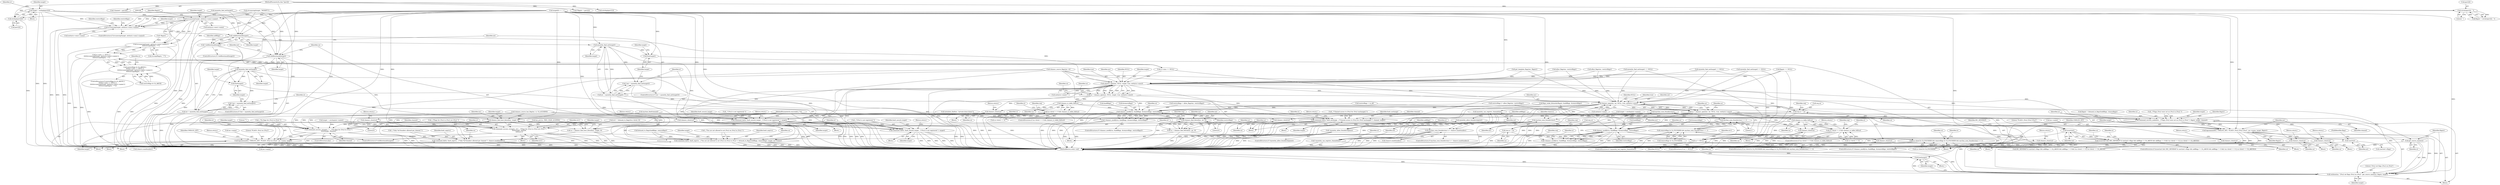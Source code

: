 digraph "0_atheme_c597156adc60a45b5f827793cd420945f47bc03b_1@API" {
"1000340" [label="(Call,target = strdup(parv[2]))"];
"1000342" [label="(Call,strdup(parv[2]))"];
"1000328" [label="(Call,strchr(parv[2], ' '))"];
"1000109" [label="(MethodParameterIn,char *parv[])"];
"1000385" [label="(Call,validhostmask(target))"];
"1000389" [label="(Call,chanacs_find_host_literal(mc, target, 0))"];
"1000387" [label="(Call,ca = chanacs_find_host_literal(mc, target, 0))"];
"1000424" [label="(Call,ca != NULL)"];
"1000435" [label="(Call,command_success_string(si, str1, _(\"Flags for \2%s\2 in \2%s\2 are \2%s\2.\"),\n\t\t\t\t\t\ttarget, channel,\n\t\t\t\t\t\tstr1))"];
"1000451" [label="(Call,logcommand(si, CMDLOG_GET, \"FLAGS: \2%s\2 on \2%s\2\", mc->name, target))"];
"1000444" [label="(Call,command_success_string(si, \"\", _(\"No flags for \2%s\2 in \2%s\2.\"),\n\t\t\t\t\t\ttarget, channel))"];
"1000399" [label="(Call,myentity_find_ext(target))"];
"1000396" [label="(Call,!(mt = myentity_find_ext(target)))"];
"1000397" [label="(Call,mt = myentity_find_ext(target))"];
"1000419" [label="(Call,chanacs_find_literal(mc, mt, 0))"];
"1000417" [label="(Call,ca = chanacs_find_literal(mc, mt, 0))"];
"1000402" [label="(Call,command_fail(si, fault_nosuch_target, _(\"\2%s\2 is not registered.\"), target))"];
"1000409" [label="(Call,free(target))"];
"1000492" [label="(Call,irccasecmp(target, entity(si->smu)->name))"];
"1000491" [label="(Call,irccasecmp(target, entity(si->smu)->name) ||\n\t\t\t\t\t\tstrcmp(flagstr, \"-*\"))"];
"1000485" [label="(Call,si->smu == NULL ||\n\t\t\t\t\t\tirccasecmp(target, entity(si->smu)->name) ||\n\t\t\t\t\t\tstrcmp(flagstr, \"-*\"))"];
"1000481" [label="(Call,restrictflags & CA_AKICK ||\n\t\t\t\t\t\tsi->smu == NULL ||\n\t\t\t\t\t\tirccasecmp(target, entity(si->smu)->name) ||\n\t\t\t\t\t\tstrcmp(flagstr, \"-*\"))"];
"1000511" [label="(Call,irccasecmp(target, entity(si->smu)->name))"];
"1000641" [label="(Call,validhostmask(target))"];
"1000640" [label="(Call,!validhostmask(target))"];
"1000648" [label="(Call,myentity_find_ext(target))"];
"1000645" [label="(Call,!(mt = myentity_find_ext(target)))"];
"1000646" [label="(Call,mt = myentity_find_ext(target))"];
"1000668" [label="(Call,chanacs_open(mc, mt, NULL, true, entity(si->smu)))"];
"1000666" [label="(Call,ca = chanacs_open(mc, mt, NULL, true, entity(si->smu)))"];
"1000749" [label="(Call,chanacs_close(ca))"];
"1000765" [label="(Call,chanacs_close(ca))"];
"1000781" [label="(Call,chanacs_close(ca))"];
"1000834" [label="(Call,chanacs_close(ca))"];
"1000844" [label="(Call,chanacs_is_table_full(ca))"];
"1000838" [label="(Call,ca->level == 0 && chanacs_is_table_full(ca))"];
"1000855" [label="(Call,chanacs_close(ca))"];
"1000858" [label="(Call,req.ca = ca)"];
"1000872" [label="(Call,chanacs_modify(ca, &addflags, &removeflags, restrictflags))"];
"1000871" [label="(Call,!chanacs_modify(ca, &addflags, &removeflags, restrictflags))"];
"1000894" [label="(Call,chanacs_close(ca))"];
"1000907" [label="(Call,chanacs_close(ca))"];
"1000711" [label="(Call,mychan_num_founders(mc))"];
"1000710" [label="(Call,mychan_num_founders(mc) == 1)"];
"1000706" [label="(Call,removeflags & CA_FOUNDER && mychan_num_founders(mc) == 1)"];
"1000700" [label="(Call,ca->level & CA_FOUNDER && removeflags & CA_FOUNDER && mychan_num_founders(mc) == 1)"];
"1000735" [label="(Call,mychan_num_founders(mc))"];
"1000734" [label="(Call,mychan_num_founders(mc) >= chansvs.maxfounders)"];
"1000741" [label="(Call,command_fail(si, fault_noprivs, _(\"Only %d founders allowed per channel.\"), chansvs.maxfounders))"];
"1001039" [label="(Call,verbose(mc, \"\2%s\2 set flags \2%s\2 on \2%s\2\", get_source_name(si), flagstr, target))"];
"1001046" [label="(Call,free(target))"];
"1000754" [label="(Call,myentity_can_register_channel(mt))"];
"1000753" [label="(Call,!myentity_can_register_channel(mt))"];
"1000770" [label="(Call,myentity_allow_foundership(mt))"];
"1000769" [label="(Call,!myentity_allow_foundership(mt))"];
"1000797" [label="(Call,isuser(mt))"];
"1000796" [label="(Call,isuser(mt) && (MU_NEVEROP & user(mt)->flags && addflags != CA_AKICK && addflags != 0 && (ca->level == 0 || ca->level == CA_AKICK)))"];
"1000803" [label="(Call,user(mt))"];
"1000651" [label="(Call,command_fail(si, fault_nosuch_target, _(\"\2%s\2 is not registered.\"), target))"];
"1000658" [label="(Call,free(target))"];
"1000924" [label="(Call,chanacs_open(mc, NULL, target, true, entity(si->smu)))"];
"1000922" [label="(Call,ca = chanacs_open(mc, NULL, target, true, entity(si->smu)))"];
"1000940" [label="(Call,chanacs_is_table_full(ca))"];
"1000934" [label="(Call,ca->level == 0 && chanacs_is_table_full(ca))"];
"1000951" [label="(Call,chanacs_close(ca))"];
"1000954" [label="(Call,req.ca = ca)"];
"1000968" [label="(Call,chanacs_modify(ca, &addflags, &removeflags, restrictflags))"];
"1000967" [label="(Call,!chanacs_modify(ca, &addflags, &removeflags, restrictflags))"];
"1000988" [label="(Call,chanacs_close(ca))"];
"1001001" [label="(Call,chanacs_close(ca))"];
"1000976" [label="(Call,command_fail(si, fault_noprivs, _(\"You are not allowed to set \2%s\2 on \2%s\2 in \2%s\2.\"), bitmask_to_flags2(addflags, removeflags), target, mc->name))"];
"1001010" [label="(Call,command_fail(si, fault_nochange, _(\"Channel access to \2%s\2 for \2%s\2 unchanged.\"), channel, target))"];
"1001023" [label="(Call,command_success_nodata(si, _(\"Flags \2%s\2 were set on \2%s\2 in \2%s\2.\"), flagstr, target, channel))"];
"1001030" [label="(Call,logcommand(si, CMDLOG_SET, \"FLAGS: \2%s\2 \2%s\2 \2%s\2\", mc->name, target, flagstr))"];
"1001042" [label="(Call,get_source_name(si))"];
"1000423" [label="(ControlStructure,if (ca != NULL))"];
"1001017" [label="(Return,return;)"];
"1000979" [label="(Call,_(\"You are not allowed to set \2%s\2 on \2%s\2 in \2%s\2.\"))"];
"1000501" [label="(Identifier,flagstr)"];
"1001043" [label="(Identifier,si)"];
"1000156" [label="(Call,mychan_find(channel))"];
"1000422" [label="(Literal,0)"];
"1000644" [label="(ControlStructure,if (!(mt = myentity_find_ext(target))))"];
"1000673" [label="(Call,entity(si->smu))"];
"1000546" [label="(Call,flags_make_bitmasks(flagstr, &addflags, &removeflags))"];
"1000645" [label="(Call,!(mt = myentity_find_ext(target)))"];
"1000384" [label="(ControlStructure,if (validhostmask(target)))"];
"1000392" [label="(Literal,0)"];
"1000707" [label="(Call,removeflags & CA_FOUNDER)"];
"1000482" [label="(Call,restrictflags & CA_AKICK)"];
"1000954" [label="(Call,req.ca = ca)"];
"1000923" [label="(Identifier,ca)"];
"1000303" [label="(Call,myentity_find_ext(target) == NULL)"];
"1000639" [label="(ControlStructure,if (!validhostmask(target)))"];
"1000394" [label="(Block,)"];
"1001038" [label="(Identifier,flagstr)"];
"1000435" [label="(Call,command_success_string(si, str1, _(\"Flags for \2%s\2 in \2%s\2 are \2%s\2.\"),\n\t\t\t\t\t\ttarget, channel,\n\t\t\t\t\t\tstr1))"];
"1000772" [label="(Block,)"];
"1000654" [label="(Call,_(\"\2%s\2 is not registered.\"))"];
"1000107" [label="(MethodParameterIn,sourceinfo_t *si)"];
"1000656" [label="(Identifier,target)"];
"1000437" [label="(Identifier,str1)"];
"1000941" [label="(Identifier,ca)"];
"1000937" [label="(Identifier,ca)"];
"1000899" [label="(Identifier,req)"];
"1000750" [label="(Identifier,ca)"];
"1000407" [label="(Identifier,target)"];
"1000795" [label="(ControlStructure,if (isuser(mt) && (MU_NEVEROP & user(mt)->flags && addflags != CA_AKICK && addflags != 0 && (ca->level == 0 || ca->level == CA_AKICK))))"];
"1000527" [label="(Call,allow_flags(mc, restrictflags))"];
"1000304" [label="(Call,myentity_find_ext(target))"];
"1000391" [label="(Identifier,target)"];
"1000390" [label="(Identifier,mc)"];
"1000440" [label="(Identifier,target)"];
"1000398" [label="(Identifier,mt)"];
"1000396" [label="(Call,!(mt = myentity_find_ext(target)))"];
"1000873" [label="(Identifier,ca)"];
"1000699" [label="(ControlStructure,if (ca->level & CA_FOUNDER && removeflags & CA_FOUNDER && mychan_num_founders(mc) == 1))"];
"1000410" [label="(Identifier,target)"];
"1000419" [label="(Call,chanacs_find_literal(mc, mt, 0))"];
"1000426" [label="(Identifier,NULL)"];
"1000940" [label="(Call,chanacs_is_table_full(ca))"];
"1000966" [label="(ControlStructure,if (!chanacs_modify(ca, &addflags, &removeflags, restrictflags)))"];
"1001032" [label="(Identifier,CMDLOG_SET)"];
"1000804" [label="(Identifier,mt)"];
"1000469" [label="(Call,restrictflags = ca_all)"];
"1000666" [label="(Call,ca = chanacs_open(mc, mt, NULL, true, entity(si->smu)))"];
"1000582" [label="(Call,get_template_flags(mc, flagstr))"];
"1000652" [label="(Identifier,si)"];
"1000485" [label="(Call,si->smu == NULL ||\n\t\t\t\t\t\tirccasecmp(target, entity(si->smu)->name) ||\n\t\t\t\t\t\tstrcmp(flagstr, \"-*\"))"];
"1000801" [label="(Identifier,MU_NEVEROP)"];
"1000756" [label="(Block,)"];
"1000860" [label="(Identifier,req)"];
"1001047" [label="(Identifier,target)"];
"1000876" [label="(Call,&removeflags)"];
"1000512" [label="(Identifier,target)"];
"1000438" [label="(Call,_(\"Flags for \2%s\2 in \2%s\2 are \2%s\2.\"))"];
"1000771" [label="(Identifier,mt)"];
"1000726" [label="(Identifier,ca)"];
"1000436" [label="(Identifier,si)"];
"1001029" [label="(Identifier,channel)"];
"1000716" [label="(Identifier,si)"];
"1000844" [label="(Call,chanacs_is_table_full(ca))"];
"1000449" [label="(Identifier,target)"];
"1000805" [label="(FieldIdentifier,flags)"];
"1000361" [label="(Call,!flagstr)"];
"1001012" [label="(Identifier,fault_nochange)"];
"1000493" [label="(Identifier,target)"];
"1000657" [label="(Return,return;)"];
"1000734" [label="(Call,mychan_num_founders(mc) >= chansvs.maxfounders)"];
"1000300" [label="(Call,strcasecmp(target, \"MODIFY\"))"];
"1000974" [label="(Identifier,restrictflags)"];
"1000454" [label="(Literal,\"FLAGS: \2%s\2 on \2%s\2\")"];
"1001018" [label="(Call,flagstr = bitmask_to_flags2(addflags, removeflags))"];
"1000755" [label="(Identifier,mt)"];
"1000340" [label="(Call,target = strdup(parv[2]))"];
"1000736" [label="(Identifier,mc)"];
"1000373" [label="(Call,chanacs_source_has_flag(mc, si, CA_ACLVIEW))"];
"1001010" [label="(Call,command_fail(si, fault_nochange, _(\"Channel access to \2%s\2 for \2%s\2 unchanged.\"), channel, target))"];
"1000649" [label="(Identifier,target)"];
"1000961" [label="(Identifier,req)"];
"1000895" [label="(Identifier,ca)"];
"1000913" [label="(Identifier,addflags)"];
"1001040" [label="(Identifier,mc)"];
"1000127" [label="(Call,*flagstr = parv[2])"];
"1000177" [label="(Call,has_priv(si, PRIV_CHAN_AUSPEX))"];
"1000328" [label="(Call,strchr(parv[2], ' '))"];
"1000925" [label="(Identifier,mc)"];
"1000865" [label="(Identifier,req)"];
"1000978" [label="(Identifier,fault_noprivs)"];
"1000782" [label="(Identifier,ca)"];
"1000647" [label="(Identifier,mt)"];
"1000881" [label="(Identifier,si)"];
"1000660" [label="(Call,target = sstrdup(mt->name))"];
"1000944" [label="(Identifier,si)"];
"1000418" [label="(Identifier,ca)"];
"1000681" [label="(Identifier,ca)"];
"1000968" [label="(Call,chanacs_modify(ca, &addflags, &removeflags, restrictflags))"];
"1000835" [label="(Identifier,ca)"];
"1000671" [label="(Identifier,NULL)"];
"1000669" [label="(Identifier,mc)"];
"1000329" [label="(Call,parv[2])"];
"1001039" [label="(Call,verbose(mc, \"\2%s\2 set flags \2%s\2 on \2%s\2\", get_source_name(si), flagstr, target))"];
"1000742" [label="(Identifier,si)"];
"1000958" [label="(Identifier,ca)"];
"1000988" [label="(Call,chanacs_close(ca))"];
"1000862" [label="(Identifier,ca)"];
"1000412" [label="(Identifier,target)"];
"1000417" [label="(Call,ca = chanacs_find_literal(mc, mt, 0))"];
"1000363" [label="(Block,)"];
"1000767" [label="(Return,return;)"];
"1000510" [label="(ControlStructure,if (irccasecmp(target, entity(si->smu)->name)))"];
"1000427" [label="(Block,)"];
"1001006" [label="(Identifier,addflags)"];
"1000307" [label="(Block,)"];
"1000385" [label="(Call,validhostmask(target))"];
"1000411" [label="(Call,target = sstrdup(mt->name))"];
"1000878" [label="(Identifier,restrictflags)"];
"1000346" [label="(Block,)"];
"1000752" [label="(ControlStructure,if (!myentity_can_register_channel(mt)))"];
"1000769" [label="(Call,!myentity_allow_foundership(mt))"];
"1000399" [label="(Call,myentity_find_ext(target))"];
"1000746" [label="(Call,chansvs.maxfounders)"];
"1000343" [label="(Call,parv[2])"];
"1000933" [label="(ControlStructure,if (ca->level == 0 && chanacs_is_table_full(ca)))"];
"1000452" [label="(Identifier,si)"];
"1000526" [label="(Identifier,restrictflags)"];
"1000770" [label="(Call,myentity_allow_foundership(mt))"];
"1000834" [label="(Call,chanacs_close(ca))"];
"1000797" [label="(Call,isuser(mt))"];
"1000643" [label="(Block,)"];
"1001024" [label="(Identifier,si)"];
"1000332" [label="(Literal,' ')"];
"1000743" [label="(Identifier,fault_noprivs)"];
"1000846" [label="(Block,)"];
"1000421" [label="(Identifier,mt)"];
"1000989" [label="(Identifier,ca)"];
"1000975" [label="(Block,)"];
"1000342" [label="(Call,strdup(parv[2]))"];
"1001045" [label="(Identifier,target)"];
"1000387" [label="(Call,ca = chanacs_find_host_literal(mc, target, 0))"];
"1000451" [label="(Call,logcommand(si, CMDLOG_GET, \"FLAGS: \2%s\2 on \2%s\2\", mc->name, target))"];
"1000646" [label="(Call,mt = myentity_find_ext(target))"];
"1001037" [label="(Identifier,target)"];
"1000403" [label="(Identifier,si)"];
"1000981" [label="(Call,bitmask_to_flags2(addflags, removeflags))"];
"1000401" [label="(Block,)"];
"1000520" [label="(Identifier,restrictflags)"];
"1000872" [label="(Call,chanacs_modify(ca, &addflags, &removeflags, restrictflags))"];
"1001025" [label="(Call,_(\"Flags \2%s\2 were set on \2%s\2 in \2%s\2.\"))"];
"1000492" [label="(Call,irccasecmp(target, entity(si->smu)->name))"];
"1000494" [label="(Call,entity(si->smu)->name)"];
"1000667" [label="(Identifier,ca)"];
"1000651" [label="(Call,command_fail(si, fault_nosuch_target, _(\"\2%s\2 is not registered.\"), target))"];
"1001041" [label="(Literal,\"\2%s\2 set flags \2%s\2 on \2%s\2\")"];
"1000934" [label="(Call,ca->level == 0 && chanacs_is_table_full(ca))"];
"1000841" [label="(Identifier,ca)"];
"1000845" [label="(Identifier,ca)"];
"1000774" [label="(Identifier,si)"];
"1000424" [label="(Call,ca != NULL)"];
"1000481" [label="(Call,restrictflags & CA_AKICK ||\n\t\t\t\t\t\tsi->smu == NULL ||\n\t\t\t\t\t\tirccasecmp(target, entity(si->smu)->name) ||\n\t\t\t\t\t\tstrcmp(flagstr, \"-*\"))"];
"1000753" [label="(Call,!myentity_can_register_channel(mt))"];
"1001001" [label="(Call,chanacs_close(ca))"];
"1000907" [label="(Call,chanacs_close(ca))"];
"1000122" [label="(Call,sstrdup(parv[1]))"];
"1000825" [label="(Block,)"];
"1000741" [label="(Call,command_fail(si, fault_noprivs, _(\"Only %d founders allowed per channel.\"), chansvs.maxfounders))"];
"1000711" [label="(Call,mychan_num_founders(mc))"];
"1001030" [label="(Call,logcommand(si, CMDLOG_SET, \"FLAGS: \2%s\2 \2%s\2 \2%s\2\", mc->name, target, flagstr))"];
"1000395" [label="(ControlStructure,if (!(mt = myentity_find_ext(target))))"];
"1001046" [label="(Call,free(target))"];
"1000641" [label="(Call,validhostmask(target))"];
"1000786" [label="(Identifier,addflags)"];
"1000798" [label="(Identifier,mt)"];
"1000642" [label="(Identifier,target)"];
"1001044" [label="(Identifier,flagstr)"];
"1000827" [label="(Identifier,si)"];
"1000109" [label="(MethodParameterIn,char *parv[])"];
"1000668" [label="(Call,chanacs_open(mc, mt, NULL, true, entity(si->smu)))"];
"1000712" [label="(Identifier,mc)"];
"1000450" [label="(Identifier,channel)"];
"1000942" [label="(Block,)"];
"1000480" [label="(ControlStructure,if (restrictflags & CA_AKICK ||\n\t\t\t\t\t\tsi->smu == NULL ||\n\t\t\t\t\t\tirccasecmp(target, entity(si->smu)->name) ||\n\t\t\t\t\t\tstrcmp(flagstr, \"-*\")))"];
"1000458" [label="(Identifier,target)"];
"1000445" [label="(Identifier,si)"];
"1000648" [label="(Call,myentity_find_ext(target))"];
"1000200" [label="(Call,flagstr == NULL)"];
"1000713" [label="(Literal,1)"];
"1000926" [label="(Identifier,NULL)"];
"1000737" [label="(Call,chansvs.maxfounders)"];
"1001042" [label="(Call,get_source_name(si))"];
"1000661" [label="(Identifier,target)"];
"1000922" [label="(Call,ca = chanacs_open(mc, NULL, target, true, entity(si->smu)))"];
"1000443" [label="(ControlStructure,else)"];
"1000783" [label="(Return,return;)"];
"1000956" [label="(Identifier,req)"];
"1000738" [label="(Identifier,chansvs)"];
"1000110" [label="(Block,)"];
"1000650" [label="(Block,)"];
"1000519" [label="(Call,restrictflags = allow_flags(mc, restrictflags))"];
"1000740" [label="(Block,)"];
"1000927" [label="(Identifier,target)"];
"1000429" [label="(Identifier,str1)"];
"1000195" [label="(Call,target[0] == '+')"];
"1000855" [label="(Call,chanacs_close(ca))"];
"1000871" [label="(Call,!chanacs_modify(ca, &addflags, &removeflags, restrictflags))"];
"1000896" [label="(Return,return;)"];
"1000700" [label="(Call,ca->level & CA_FOUNDER && removeflags & CA_FOUNDER && mychan_num_founders(mc) == 1)"];
"1001002" [label="(Identifier,ca)"];
"1000758" [label="(Identifier,si)"];
"1000453" [label="(Identifier,CMDLOG_GET)"];
"1000796" [label="(Call,isuser(mt) && (MU_NEVEROP & user(mt)->flags && addflags != CA_AKICK && addflags != 0 && (ca->level == 0 || ca->level == CA_AKICK)))"];
"1000977" [label="(Identifier,si)"];
"1000409" [label="(Call,free(target))"];
"1001031" [label="(Identifier,si)"];
"1000446" [label="(Literal,\"\")"];
"1000513" [label="(Call,entity(si->smu)->name)"];
"1000799" [label="(Call,MU_NEVEROP & user(mt)->flags && addflags != CA_AKICK && addflags != 0 && (ca->level == 0 || ca->level == CA_AKICK))"];
"1001009" [label="(Block,)"];
"1000351" [label="(Identifier,si)"];
"1001015" [label="(Identifier,channel)"];
"1000388" [label="(Identifier,ca)"];
"1000766" [label="(Identifier,ca)"];
"1000653" [label="(Identifier,fault_nosuch_target)"];
"1000246" [label="(Call,myentity_find_ext(target) == NULL)"];
"1000486" [label="(Call,si->smu == NULL)"];
"1000839" [label="(Call,ca->level == 0)"];
"1000953" [label="(Return,return;)"];
"1000459" [label="(Return,return;)"];
"1000491" [label="(Call,irccasecmp(target, entity(si->smu)->name) ||\n\t\t\t\t\t\tstrcmp(flagstr, \"-*\"))"];
"1000969" [label="(Identifier,ca)"];
"1000397" [label="(Call,mt = myentity_find_ext(target))"];
"1000768" [label="(ControlStructure,if (!myentity_allow_foundership(mt)))"];
"1000765" [label="(Call,chanacs_close(ca))"];
"1000781" [label="(Call,chanacs_close(ca))"];
"1000976" [label="(Call,command_fail(si, fault_noprivs, _(\"You are not allowed to set \2%s\2 on \2%s\2 in \2%s\2.\"), bitmask_to_flags2(addflags, removeflags), target, mc->name))"];
"1000326" [label="(Call,flagstr = strchr(parv[2], ' '))"];
"1000749" [label="(Call,chanacs_close(ca))"];
"1000386" [label="(Identifier,target)"];
"1000706" [label="(Call,removeflags & CA_FOUNDER && mychan_num_founders(mc) == 1)"];
"1001033" [label="(Literal,\"FLAGS: \2%s\2 \2%s\2 \2%s\2\")"];
"1000874" [label="(Call,&addflags)"];
"1000894" [label="(Call,chanacs_close(ca))"];
"1000984" [label="(Identifier,target)"];
"1001034" [label="(Call,mc->name)"];
"1000870" [label="(ControlStructure,if (!chanacs_modify(ca, &addflags, &removeflags, restrictflags)))"];
"1000856" [label="(Identifier,ca)"];
"1000425" [label="(Identifier,ca)"];
"1000803" [label="(Call,user(mt))"];
"1000924" [label="(Call,chanacs_open(mc, NULL, target, true, entity(si->smu)))"];
"1000754" [label="(Call,myentity_can_register_channel(mt))"];
"1000500" [label="(Call,strcmp(flagstr, \"-*\"))"];
"1000848" [label="(Identifier,si)"];
"1000447" [label="(Call,_(\"No flags for \2%s\2 in \2%s\2.\"))"];
"1000751" [label="(Return,return;)"];
"1000836" [label="(Return,return;)"];
"1000672" [label="(Identifier,true)"];
"1000402" [label="(Call,command_fail(si, fault_nosuch_target, _(\"\2%s\2 is not registered.\"), target))"];
"1000935" [label="(Call,ca->level == 0)"];
"1000967" [label="(Call,!chanacs_modify(ca, &addflags, &removeflags, restrictflags))"];
"1000955" [label="(Call,req.ca)"];
"1000990" [label="(Return,return;)"];
"1000444" [label="(Call,command_success_string(si, \"\", _(\"No flags for \2%s\2 in \2%s\2.\"),\n\t\t\t\t\t\ttarget, channel))"];
"1000859" [label="(Call,req.ca)"];
"1000838" [label="(Call,ca->level == 0 && chanacs_is_table_full(ca))"];
"1000525" [label="(Call,restrictflags |= allow_flags(mc, restrictflags))"];
"1000701" [label="(Call,ca->level & CA_FOUNDER)"];
"1001013" [label="(Call,_(\"Channel access to \2%s\2 for \2%s\2 unchanged.\"))"];
"1000908" [label="(Identifier,ca)"];
"1000802" [label="(Call,user(mt)->flags)"];
"1000511" [label="(Call,irccasecmp(target, entity(si->smu)->name))"];
"1000670" [label="(Identifier,mt)"];
"1000857" [label="(Return,return;)"];
"1000879" [label="(Block,)"];
"1000910" [label="(Block,)"];
"1001023" [label="(Call,command_success_nodata(si, _(\"Flags \2%s\2 were set on \2%s\2 in \2%s\2.\"), flagstr, target, channel))"];
"1000389" [label="(Call,chanacs_find_host_literal(mc, target, 0))"];
"1000858" [label="(Call,req.ca = ca)"];
"1000928" [label="(Identifier,true)"];
"1000951" [label="(Call,chanacs_close(ca))"];
"1001028" [label="(Identifier,target)"];
"1000404" [label="(Identifier,fault_nosuch_target)"];
"1000658" [label="(Call,free(target))"];
"1000341" [label="(Identifier,target)"];
"1000929" [label="(Call,entity(si->smu))"];
"1000462" [label="(Call,chanacs_source_flags(mc, si))"];
"1001011" [label="(Identifier,si)"];
"1000428" [label="(Call,str1 = bitmask_to_flags2(ca->level, 0))"];
"1000735" [label="(Call,mychan_num_founders(mc))"];
"1000952" [label="(Identifier,ca)"];
"1000114" [label="(Call,*channel = parv[0])"];
"1001027" [label="(Identifier,flagstr)"];
"1000733" [label="(ControlStructure,if (mychan_num_founders(mc) >= chansvs.maxfounders))"];
"1000227" [label="(Call,myentity_find_ext(target) == NULL)"];
"1000400" [label="(Identifier,target)"];
"1000442" [label="(Identifier,str1)"];
"1000408" [label="(Return,return;)"];
"1000985" [label="(Call,mc->name)"];
"1001016" [label="(Identifier,target)"];
"1000710" [label="(Call,mychan_num_founders(mc) == 1)"];
"1000505" [label="(Identifier,si)"];
"1001048" [label="(MethodReturn,static void)"];
"1000993" [label="(Identifier,req)"];
"1000837" [label="(ControlStructure,if (ca->level == 0 && chanacs_is_table_full(ca)))"];
"1000744" [label="(Call,_(\"Only %d founders allowed per channel.\"))"];
"1000640" [label="(Call,!validhostmask(target))"];
"1000521" [label="(Call,allow_flags(mc, restrictflags))"];
"1000171" [label="(Call,metadata_find(mc, \"private:close:closer\"))"];
"1000420" [label="(Identifier,mc)"];
"1000441" [label="(Identifier,channel)"];
"1000970" [label="(Call,&addflags)"];
"1000972" [label="(Call,&removeflags)"];
"1000659" [label="(Identifier,target)"];
"1000455" [label="(Call,mc->name)"];
"1000405" [label="(Call,_(\"\2%s\2 is not registered.\"))"];
"1000340" -> "1000307"  [label="AST: "];
"1000340" -> "1000342"  [label="CFG: "];
"1000341" -> "1000340"  [label="AST: "];
"1000342" -> "1000340"  [label="AST: "];
"1000351" -> "1000340"  [label="CFG: "];
"1000340" -> "1001048"  [label="DDG: "];
"1000340" -> "1001048"  [label="DDG: "];
"1000342" -> "1000340"  [label="DDG: "];
"1000340" -> "1000385"  [label="DDG: "];
"1000340" -> "1000492"  [label="DDG: "];
"1000340" -> "1000511"  [label="DDG: "];
"1000340" -> "1000641"  [label="DDG: "];
"1000342" -> "1000343"  [label="CFG: "];
"1000343" -> "1000342"  [label="AST: "];
"1000342" -> "1001048"  [label="DDG: "];
"1000328" -> "1000342"  [label="DDG: "];
"1000109" -> "1000342"  [label="DDG: "];
"1000328" -> "1000326"  [label="AST: "];
"1000328" -> "1000332"  [label="CFG: "];
"1000329" -> "1000328"  [label="AST: "];
"1000332" -> "1000328"  [label="AST: "];
"1000326" -> "1000328"  [label="CFG: "];
"1000328" -> "1000326"  [label="DDG: "];
"1000328" -> "1000326"  [label="DDG: "];
"1000109" -> "1000328"  [label="DDG: "];
"1000109" -> "1000106"  [label="AST: "];
"1000109" -> "1001048"  [label="DDG: "];
"1000109" -> "1000114"  [label="DDG: "];
"1000109" -> "1000122"  [label="DDG: "];
"1000109" -> "1000127"  [label="DDG: "];
"1000385" -> "1000384"  [label="AST: "];
"1000385" -> "1000386"  [label="CFG: "];
"1000386" -> "1000385"  [label="AST: "];
"1000388" -> "1000385"  [label="CFG: "];
"1000398" -> "1000385"  [label="CFG: "];
"1000385" -> "1001048"  [label="DDG: "];
"1000304" -> "1000385"  [label="DDG: "];
"1000300" -> "1000385"  [label="DDG: "];
"1000195" -> "1000385"  [label="DDG: "];
"1000385" -> "1000389"  [label="DDG: "];
"1000385" -> "1000399"  [label="DDG: "];
"1000389" -> "1000387"  [label="AST: "];
"1000389" -> "1000392"  [label="CFG: "];
"1000390" -> "1000389"  [label="AST: "];
"1000391" -> "1000389"  [label="AST: "];
"1000392" -> "1000389"  [label="AST: "];
"1000387" -> "1000389"  [label="CFG: "];
"1000389" -> "1001048"  [label="DDG: "];
"1000389" -> "1000387"  [label="DDG: "];
"1000389" -> "1000387"  [label="DDG: "];
"1000389" -> "1000387"  [label="DDG: "];
"1000171" -> "1000389"  [label="DDG: "];
"1000373" -> "1000389"  [label="DDG: "];
"1000195" -> "1000389"  [label="DDG: "];
"1000389" -> "1000435"  [label="DDG: "];
"1000389" -> "1000444"  [label="DDG: "];
"1000387" -> "1000384"  [label="AST: "];
"1000388" -> "1000387"  [label="AST: "];
"1000425" -> "1000387"  [label="CFG: "];
"1000387" -> "1001048"  [label="DDG: "];
"1000387" -> "1000424"  [label="DDG: "];
"1000424" -> "1000423"  [label="AST: "];
"1000424" -> "1000426"  [label="CFG: "];
"1000425" -> "1000424"  [label="AST: "];
"1000426" -> "1000424"  [label="AST: "];
"1000429" -> "1000424"  [label="CFG: "];
"1000445" -> "1000424"  [label="CFG: "];
"1000424" -> "1001048"  [label="DDG: "];
"1000424" -> "1001048"  [label="DDG: "];
"1000424" -> "1001048"  [label="DDG: "];
"1000417" -> "1000424"  [label="DDG: "];
"1000303" -> "1000424"  [label="DDG: "];
"1000227" -> "1000424"  [label="DDG: "];
"1000246" -> "1000424"  [label="DDG: "];
"1000200" -> "1000424"  [label="DDG: "];
"1000435" -> "1000427"  [label="AST: "];
"1000435" -> "1000442"  [label="CFG: "];
"1000436" -> "1000435"  [label="AST: "];
"1000437" -> "1000435"  [label="AST: "];
"1000438" -> "1000435"  [label="AST: "];
"1000440" -> "1000435"  [label="AST: "];
"1000441" -> "1000435"  [label="AST: "];
"1000442" -> "1000435"  [label="AST: "];
"1000452" -> "1000435"  [label="CFG: "];
"1000435" -> "1001048"  [label="DDG: "];
"1000435" -> "1001048"  [label="DDG: "];
"1000435" -> "1001048"  [label="DDG: "];
"1000435" -> "1001048"  [label="DDG: "];
"1000177" -> "1000435"  [label="DDG: "];
"1000373" -> "1000435"  [label="DDG: "];
"1000107" -> "1000435"  [label="DDG: "];
"1000428" -> "1000435"  [label="DDG: "];
"1000438" -> "1000435"  [label="DDG: "];
"1000411" -> "1000435"  [label="DDG: "];
"1000195" -> "1000435"  [label="DDG: "];
"1000156" -> "1000435"  [label="DDG: "];
"1000435" -> "1000451"  [label="DDG: "];
"1000435" -> "1000451"  [label="DDG: "];
"1000451" -> "1000363"  [label="AST: "];
"1000451" -> "1000458"  [label="CFG: "];
"1000452" -> "1000451"  [label="AST: "];
"1000453" -> "1000451"  [label="AST: "];
"1000454" -> "1000451"  [label="AST: "];
"1000455" -> "1000451"  [label="AST: "];
"1000458" -> "1000451"  [label="AST: "];
"1000459" -> "1000451"  [label="CFG: "];
"1000451" -> "1001048"  [label="DDG: "];
"1000451" -> "1001048"  [label="DDG: "];
"1000451" -> "1001048"  [label="DDG: "];
"1000451" -> "1001048"  [label="DDG: "];
"1000451" -> "1001048"  [label="DDG: "];
"1000444" -> "1000451"  [label="DDG: "];
"1000444" -> "1000451"  [label="DDG: "];
"1000107" -> "1000451"  [label="DDG: "];
"1000195" -> "1000451"  [label="DDG: "];
"1000444" -> "1000443"  [label="AST: "];
"1000444" -> "1000450"  [label="CFG: "];
"1000445" -> "1000444"  [label="AST: "];
"1000446" -> "1000444"  [label="AST: "];
"1000447" -> "1000444"  [label="AST: "];
"1000449" -> "1000444"  [label="AST: "];
"1000450" -> "1000444"  [label="AST: "];
"1000452" -> "1000444"  [label="CFG: "];
"1000444" -> "1001048"  [label="DDG: "];
"1000444" -> "1001048"  [label="DDG: "];
"1000444" -> "1001048"  [label="DDG: "];
"1000177" -> "1000444"  [label="DDG: "];
"1000373" -> "1000444"  [label="DDG: "];
"1000107" -> "1000444"  [label="DDG: "];
"1000447" -> "1000444"  [label="DDG: "];
"1000411" -> "1000444"  [label="DDG: "];
"1000195" -> "1000444"  [label="DDG: "];
"1000156" -> "1000444"  [label="DDG: "];
"1000399" -> "1000397"  [label="AST: "];
"1000399" -> "1000400"  [label="CFG: "];
"1000400" -> "1000399"  [label="AST: "];
"1000397" -> "1000399"  [label="CFG: "];
"1000399" -> "1000396"  [label="DDG: "];
"1000399" -> "1000397"  [label="DDG: "];
"1000195" -> "1000399"  [label="DDG: "];
"1000399" -> "1000402"  [label="DDG: "];
"1000399" -> "1000409"  [label="DDG: "];
"1000396" -> "1000395"  [label="AST: "];
"1000396" -> "1000397"  [label="CFG: "];
"1000397" -> "1000396"  [label="AST: "];
"1000403" -> "1000396"  [label="CFG: "];
"1000410" -> "1000396"  [label="CFG: "];
"1000396" -> "1001048"  [label="DDG: "];
"1000397" -> "1000396"  [label="DDG: "];
"1000398" -> "1000397"  [label="AST: "];
"1000397" -> "1001048"  [label="DDG: "];
"1000397" -> "1001048"  [label="DDG: "];
"1000397" -> "1000419"  [label="DDG: "];
"1000419" -> "1000417"  [label="AST: "];
"1000419" -> "1000422"  [label="CFG: "];
"1000420" -> "1000419"  [label="AST: "];
"1000421" -> "1000419"  [label="AST: "];
"1000422" -> "1000419"  [label="AST: "];
"1000417" -> "1000419"  [label="CFG: "];
"1000419" -> "1001048"  [label="DDG: "];
"1000419" -> "1001048"  [label="DDG: "];
"1000419" -> "1000417"  [label="DDG: "];
"1000419" -> "1000417"  [label="DDG: "];
"1000419" -> "1000417"  [label="DDG: "];
"1000171" -> "1000419"  [label="DDG: "];
"1000373" -> "1000419"  [label="DDG: "];
"1000417" -> "1000394"  [label="AST: "];
"1000418" -> "1000417"  [label="AST: "];
"1000425" -> "1000417"  [label="CFG: "];
"1000417" -> "1001048"  [label="DDG: "];
"1000402" -> "1000401"  [label="AST: "];
"1000402" -> "1000407"  [label="CFG: "];
"1000403" -> "1000402"  [label="AST: "];
"1000404" -> "1000402"  [label="AST: "];
"1000405" -> "1000402"  [label="AST: "];
"1000407" -> "1000402"  [label="AST: "];
"1000408" -> "1000402"  [label="CFG: "];
"1000402" -> "1001048"  [label="DDG: "];
"1000402" -> "1001048"  [label="DDG: "];
"1000402" -> "1001048"  [label="DDG: "];
"1000402" -> "1001048"  [label="DDG: "];
"1000402" -> "1001048"  [label="DDG: "];
"1000177" -> "1000402"  [label="DDG: "];
"1000373" -> "1000402"  [label="DDG: "];
"1000107" -> "1000402"  [label="DDG: "];
"1000405" -> "1000402"  [label="DDG: "];
"1000195" -> "1000402"  [label="DDG: "];
"1000409" -> "1000394"  [label="AST: "];
"1000409" -> "1000410"  [label="CFG: "];
"1000410" -> "1000409"  [label="AST: "];
"1000412" -> "1000409"  [label="CFG: "];
"1000195" -> "1000409"  [label="DDG: "];
"1000492" -> "1000491"  [label="AST: "];
"1000492" -> "1000494"  [label="CFG: "];
"1000493" -> "1000492"  [label="AST: "];
"1000494" -> "1000492"  [label="AST: "];
"1000501" -> "1000492"  [label="CFG: "];
"1000491" -> "1000492"  [label="CFG: "];
"1000492" -> "1001048"  [label="DDG: "];
"1000492" -> "1001048"  [label="DDG: "];
"1000492" -> "1000491"  [label="DDG: "];
"1000492" -> "1000491"  [label="DDG: "];
"1000304" -> "1000492"  [label="DDG: "];
"1000300" -> "1000492"  [label="DDG: "];
"1000195" -> "1000492"  [label="DDG: "];
"1000492" -> "1000511"  [label="DDG: "];
"1000492" -> "1000511"  [label="DDG: "];
"1000491" -> "1000485"  [label="AST: "];
"1000491" -> "1000500"  [label="CFG: "];
"1000500" -> "1000491"  [label="AST: "];
"1000485" -> "1000491"  [label="CFG: "];
"1000491" -> "1001048"  [label="DDG: "];
"1000491" -> "1001048"  [label="DDG: "];
"1000491" -> "1000485"  [label="DDG: "];
"1000491" -> "1000485"  [label="DDG: "];
"1000361" -> "1000491"  [label="DDG: "];
"1000485" -> "1000481"  [label="AST: "];
"1000485" -> "1000486"  [label="CFG: "];
"1000486" -> "1000485"  [label="AST: "];
"1000481" -> "1000485"  [label="CFG: "];
"1000485" -> "1001048"  [label="DDG: "];
"1000485" -> "1001048"  [label="DDG: "];
"1000485" -> "1000481"  [label="DDG: "];
"1000485" -> "1000481"  [label="DDG: "];
"1000486" -> "1000485"  [label="DDG: "];
"1000486" -> "1000485"  [label="DDG: "];
"1000481" -> "1000480"  [label="AST: "];
"1000481" -> "1000482"  [label="CFG: "];
"1000482" -> "1000481"  [label="AST: "];
"1000505" -> "1000481"  [label="CFG: "];
"1000512" -> "1000481"  [label="CFG: "];
"1000481" -> "1001048"  [label="DDG: "];
"1000481" -> "1001048"  [label="DDG: "];
"1000481" -> "1001048"  [label="DDG: "];
"1000482" -> "1000481"  [label="DDG: "];
"1000482" -> "1000481"  [label="DDG: "];
"1000511" -> "1000510"  [label="AST: "];
"1000511" -> "1000513"  [label="CFG: "];
"1000512" -> "1000511"  [label="AST: "];
"1000513" -> "1000511"  [label="AST: "];
"1000520" -> "1000511"  [label="CFG: "];
"1000526" -> "1000511"  [label="CFG: "];
"1000511" -> "1001048"  [label="DDG: "];
"1000511" -> "1001048"  [label="DDG: "];
"1000511" -> "1001048"  [label="DDG: "];
"1000304" -> "1000511"  [label="DDG: "];
"1000300" -> "1000511"  [label="DDG: "];
"1000195" -> "1000511"  [label="DDG: "];
"1000511" -> "1000641"  [label="DDG: "];
"1000641" -> "1000640"  [label="AST: "];
"1000641" -> "1000642"  [label="CFG: "];
"1000642" -> "1000641"  [label="AST: "];
"1000640" -> "1000641"  [label="CFG: "];
"1000641" -> "1001048"  [label="DDG: "];
"1000641" -> "1000640"  [label="DDG: "];
"1000304" -> "1000641"  [label="DDG: "];
"1000300" -> "1000641"  [label="DDG: "];
"1000195" -> "1000641"  [label="DDG: "];
"1000641" -> "1000648"  [label="DDG: "];
"1000641" -> "1000924"  [label="DDG: "];
"1000640" -> "1000639"  [label="AST: "];
"1000647" -> "1000640"  [label="CFG: "];
"1000913" -> "1000640"  [label="CFG: "];
"1000640" -> "1001048"  [label="DDG: "];
"1000640" -> "1001048"  [label="DDG: "];
"1000648" -> "1000646"  [label="AST: "];
"1000648" -> "1000649"  [label="CFG: "];
"1000649" -> "1000648"  [label="AST: "];
"1000646" -> "1000648"  [label="CFG: "];
"1000648" -> "1000645"  [label="DDG: "];
"1000648" -> "1000646"  [label="DDG: "];
"1000195" -> "1000648"  [label="DDG: "];
"1000648" -> "1000651"  [label="DDG: "];
"1000648" -> "1000658"  [label="DDG: "];
"1000645" -> "1000644"  [label="AST: "];
"1000645" -> "1000646"  [label="CFG: "];
"1000646" -> "1000645"  [label="AST: "];
"1000652" -> "1000645"  [label="CFG: "];
"1000659" -> "1000645"  [label="CFG: "];
"1000645" -> "1001048"  [label="DDG: "];
"1000646" -> "1000645"  [label="DDG: "];
"1000647" -> "1000646"  [label="AST: "];
"1000646" -> "1001048"  [label="DDG: "];
"1000646" -> "1001048"  [label="DDG: "];
"1000646" -> "1000668"  [label="DDG: "];
"1000668" -> "1000666"  [label="AST: "];
"1000668" -> "1000673"  [label="CFG: "];
"1000669" -> "1000668"  [label="AST: "];
"1000670" -> "1000668"  [label="AST: "];
"1000671" -> "1000668"  [label="AST: "];
"1000672" -> "1000668"  [label="AST: "];
"1000673" -> "1000668"  [label="AST: "];
"1000666" -> "1000668"  [label="CFG: "];
"1000668" -> "1001048"  [label="DDG: "];
"1000668" -> "1001048"  [label="DDG: "];
"1000668" -> "1001048"  [label="DDG: "];
"1000668" -> "1001048"  [label="DDG: "];
"1000668" -> "1001048"  [label="DDG: "];
"1000668" -> "1000666"  [label="DDG: "];
"1000668" -> "1000666"  [label="DDG: "];
"1000668" -> "1000666"  [label="DDG: "];
"1000668" -> "1000666"  [label="DDG: "];
"1000668" -> "1000666"  [label="DDG: "];
"1000521" -> "1000668"  [label="DDG: "];
"1000462" -> "1000668"  [label="DDG: "];
"1000582" -> "1000668"  [label="DDG: "];
"1000527" -> "1000668"  [label="DDG: "];
"1000303" -> "1000668"  [label="DDG: "];
"1000486" -> "1000668"  [label="DDG: "];
"1000227" -> "1000668"  [label="DDG: "];
"1000246" -> "1000668"  [label="DDG: "];
"1000200" -> "1000668"  [label="DDG: "];
"1000673" -> "1000668"  [label="DDG: "];
"1000668" -> "1000711"  [label="DDG: "];
"1000668" -> "1000735"  [label="DDG: "];
"1000668" -> "1000754"  [label="DDG: "];
"1000668" -> "1000797"  [label="DDG: "];
"1000668" -> "1001039"  [label="DDG: "];
"1000666" -> "1000643"  [label="AST: "];
"1000667" -> "1000666"  [label="AST: "];
"1000681" -> "1000666"  [label="CFG: "];
"1000666" -> "1001048"  [label="DDG: "];
"1000666" -> "1001048"  [label="DDG: "];
"1000666" -> "1000749"  [label="DDG: "];
"1000666" -> "1000765"  [label="DDG: "];
"1000666" -> "1000781"  [label="DDG: "];
"1000666" -> "1000834"  [label="DDG: "];
"1000666" -> "1000844"  [label="DDG: "];
"1000666" -> "1000855"  [label="DDG: "];
"1000666" -> "1000858"  [label="DDG: "];
"1000666" -> "1000872"  [label="DDG: "];
"1000749" -> "1000740"  [label="AST: "];
"1000749" -> "1000750"  [label="CFG: "];
"1000750" -> "1000749"  [label="AST: "];
"1000751" -> "1000749"  [label="CFG: "];
"1000749" -> "1001048"  [label="DDG: "];
"1000749" -> "1001048"  [label="DDG: "];
"1000765" -> "1000756"  [label="AST: "];
"1000765" -> "1000766"  [label="CFG: "];
"1000766" -> "1000765"  [label="AST: "];
"1000767" -> "1000765"  [label="CFG: "];
"1000765" -> "1001048"  [label="DDG: "];
"1000765" -> "1001048"  [label="DDG: "];
"1000781" -> "1000772"  [label="AST: "];
"1000781" -> "1000782"  [label="CFG: "];
"1000782" -> "1000781"  [label="AST: "];
"1000783" -> "1000781"  [label="CFG: "];
"1000781" -> "1001048"  [label="DDG: "];
"1000781" -> "1001048"  [label="DDG: "];
"1000834" -> "1000825"  [label="AST: "];
"1000834" -> "1000835"  [label="CFG: "];
"1000835" -> "1000834"  [label="AST: "];
"1000836" -> "1000834"  [label="CFG: "];
"1000834" -> "1001048"  [label="DDG: "];
"1000834" -> "1001048"  [label="DDG: "];
"1000844" -> "1000838"  [label="AST: "];
"1000844" -> "1000845"  [label="CFG: "];
"1000845" -> "1000844"  [label="AST: "];
"1000838" -> "1000844"  [label="CFG: "];
"1000844" -> "1000838"  [label="DDG: "];
"1000844" -> "1000855"  [label="DDG: "];
"1000844" -> "1000858"  [label="DDG: "];
"1000844" -> "1000872"  [label="DDG: "];
"1000838" -> "1000837"  [label="AST: "];
"1000838" -> "1000839"  [label="CFG: "];
"1000839" -> "1000838"  [label="AST: "];
"1000848" -> "1000838"  [label="CFG: "];
"1000860" -> "1000838"  [label="CFG: "];
"1000838" -> "1001048"  [label="DDG: "];
"1000838" -> "1001048"  [label="DDG: "];
"1000838" -> "1001048"  [label="DDG: "];
"1000839" -> "1000838"  [label="DDG: "];
"1000839" -> "1000838"  [label="DDG: "];
"1000855" -> "1000846"  [label="AST: "];
"1000855" -> "1000856"  [label="CFG: "];
"1000856" -> "1000855"  [label="AST: "];
"1000857" -> "1000855"  [label="CFG: "];
"1000855" -> "1001048"  [label="DDG: "];
"1000855" -> "1001048"  [label="DDG: "];
"1000858" -> "1000643"  [label="AST: "];
"1000858" -> "1000862"  [label="CFG: "];
"1000859" -> "1000858"  [label="AST: "];
"1000862" -> "1000858"  [label="AST: "];
"1000865" -> "1000858"  [label="CFG: "];
"1000858" -> "1001048"  [label="DDG: "];
"1000872" -> "1000871"  [label="AST: "];
"1000872" -> "1000878"  [label="CFG: "];
"1000873" -> "1000872"  [label="AST: "];
"1000874" -> "1000872"  [label="AST: "];
"1000876" -> "1000872"  [label="AST: "];
"1000878" -> "1000872"  [label="AST: "];
"1000871" -> "1000872"  [label="CFG: "];
"1000872" -> "1001048"  [label="DDG: "];
"1000872" -> "1001048"  [label="DDG: "];
"1000872" -> "1001048"  [label="DDG: "];
"1000872" -> "1000871"  [label="DDG: "];
"1000872" -> "1000871"  [label="DDG: "];
"1000872" -> "1000871"  [label="DDG: "];
"1000872" -> "1000871"  [label="DDG: "];
"1000546" -> "1000872"  [label="DDG: "];
"1000546" -> "1000872"  [label="DDG: "];
"1000519" -> "1000872"  [label="DDG: "];
"1000525" -> "1000872"  [label="DDG: "];
"1000469" -> "1000872"  [label="DDG: "];
"1000872" -> "1000894"  [label="DDG: "];
"1000872" -> "1000907"  [label="DDG: "];
"1000871" -> "1000870"  [label="AST: "];
"1000881" -> "1000871"  [label="CFG: "];
"1000899" -> "1000871"  [label="CFG: "];
"1000871" -> "1001048"  [label="DDG: "];
"1000871" -> "1001048"  [label="DDG: "];
"1000894" -> "1000879"  [label="AST: "];
"1000894" -> "1000895"  [label="CFG: "];
"1000895" -> "1000894"  [label="AST: "];
"1000896" -> "1000894"  [label="CFG: "];
"1000894" -> "1001048"  [label="DDG: "];
"1000894" -> "1001048"  [label="DDG: "];
"1000907" -> "1000643"  [label="AST: "];
"1000907" -> "1000908"  [label="CFG: "];
"1000908" -> "1000907"  [label="AST: "];
"1001006" -> "1000907"  [label="CFG: "];
"1000907" -> "1001048"  [label="DDG: "];
"1000907" -> "1001048"  [label="DDG: "];
"1000711" -> "1000710"  [label="AST: "];
"1000711" -> "1000712"  [label="CFG: "];
"1000712" -> "1000711"  [label="AST: "];
"1000713" -> "1000711"  [label="CFG: "];
"1000711" -> "1001048"  [label="DDG: "];
"1000711" -> "1000710"  [label="DDG: "];
"1000711" -> "1000735"  [label="DDG: "];
"1000711" -> "1001039"  [label="DDG: "];
"1000710" -> "1000706"  [label="AST: "];
"1000710" -> "1000713"  [label="CFG: "];
"1000713" -> "1000710"  [label="AST: "];
"1000706" -> "1000710"  [label="CFG: "];
"1000710" -> "1001048"  [label="DDG: "];
"1000710" -> "1000706"  [label="DDG: "];
"1000710" -> "1000706"  [label="DDG: "];
"1000706" -> "1000700"  [label="AST: "];
"1000706" -> "1000707"  [label="CFG: "];
"1000707" -> "1000706"  [label="AST: "];
"1000700" -> "1000706"  [label="CFG: "];
"1000706" -> "1001048"  [label="DDG: "];
"1000706" -> "1001048"  [label="DDG: "];
"1000706" -> "1000700"  [label="DDG: "];
"1000706" -> "1000700"  [label="DDG: "];
"1000707" -> "1000706"  [label="DDG: "];
"1000707" -> "1000706"  [label="DDG: "];
"1000700" -> "1000699"  [label="AST: "];
"1000700" -> "1000701"  [label="CFG: "];
"1000701" -> "1000700"  [label="AST: "];
"1000716" -> "1000700"  [label="CFG: "];
"1000726" -> "1000700"  [label="CFG: "];
"1000700" -> "1001048"  [label="DDG: "];
"1000700" -> "1001048"  [label="DDG: "];
"1000700" -> "1001048"  [label="DDG: "];
"1000701" -> "1000700"  [label="DDG: "];
"1000701" -> "1000700"  [label="DDG: "];
"1000735" -> "1000734"  [label="AST: "];
"1000735" -> "1000736"  [label="CFG: "];
"1000736" -> "1000735"  [label="AST: "];
"1000738" -> "1000735"  [label="CFG: "];
"1000735" -> "1001048"  [label="DDG: "];
"1000735" -> "1000734"  [label="DDG: "];
"1000735" -> "1001039"  [label="DDG: "];
"1000734" -> "1000733"  [label="AST: "];
"1000734" -> "1000737"  [label="CFG: "];
"1000737" -> "1000734"  [label="AST: "];
"1000742" -> "1000734"  [label="CFG: "];
"1000755" -> "1000734"  [label="CFG: "];
"1000734" -> "1001048"  [label="DDG: "];
"1000734" -> "1001048"  [label="DDG: "];
"1000734" -> "1001048"  [label="DDG: "];
"1000734" -> "1000741"  [label="DDG: "];
"1000741" -> "1000740"  [label="AST: "];
"1000741" -> "1000746"  [label="CFG: "];
"1000742" -> "1000741"  [label="AST: "];
"1000743" -> "1000741"  [label="AST: "];
"1000744" -> "1000741"  [label="AST: "];
"1000746" -> "1000741"  [label="AST: "];
"1000750" -> "1000741"  [label="CFG: "];
"1000741" -> "1001048"  [label="DDG: "];
"1000741" -> "1001048"  [label="DDG: "];
"1000741" -> "1001048"  [label="DDG: "];
"1000741" -> "1001048"  [label="DDG: "];
"1000741" -> "1001048"  [label="DDG: "];
"1000462" -> "1000741"  [label="DDG: "];
"1000107" -> "1000741"  [label="DDG: "];
"1000744" -> "1000741"  [label="DDG: "];
"1001039" -> "1000346"  [label="AST: "];
"1001039" -> "1001045"  [label="CFG: "];
"1001040" -> "1001039"  [label="AST: "];
"1001041" -> "1001039"  [label="AST: "];
"1001042" -> "1001039"  [label="AST: "];
"1001044" -> "1001039"  [label="AST: "];
"1001045" -> "1001039"  [label="AST: "];
"1001047" -> "1001039"  [label="CFG: "];
"1001039" -> "1001048"  [label="DDG: "];
"1001039" -> "1001048"  [label="DDG: "];
"1001039" -> "1001048"  [label="DDG: "];
"1001039" -> "1001048"  [label="DDG: "];
"1000924" -> "1001039"  [label="DDG: "];
"1001042" -> "1001039"  [label="DDG: "];
"1001030" -> "1001039"  [label="DDG: "];
"1001030" -> "1001039"  [label="DDG: "];
"1000195" -> "1001039"  [label="DDG: "];
"1001039" -> "1001046"  [label="DDG: "];
"1001046" -> "1000110"  [label="AST: "];
"1001046" -> "1001047"  [label="CFG: "];
"1001047" -> "1001046"  [label="AST: "];
"1001048" -> "1001046"  [label="CFG: "];
"1001046" -> "1001048"  [label="DDG: "];
"1000195" -> "1001046"  [label="DDG: "];
"1000754" -> "1000753"  [label="AST: "];
"1000754" -> "1000755"  [label="CFG: "];
"1000755" -> "1000754"  [label="AST: "];
"1000753" -> "1000754"  [label="CFG: "];
"1000754" -> "1001048"  [label="DDG: "];
"1000754" -> "1000753"  [label="DDG: "];
"1000754" -> "1000770"  [label="DDG: "];
"1000753" -> "1000752"  [label="AST: "];
"1000758" -> "1000753"  [label="CFG: "];
"1000771" -> "1000753"  [label="CFG: "];
"1000753" -> "1001048"  [label="DDG: "];
"1000753" -> "1001048"  [label="DDG: "];
"1000770" -> "1000769"  [label="AST: "];
"1000770" -> "1000771"  [label="CFG: "];
"1000771" -> "1000770"  [label="AST: "];
"1000769" -> "1000770"  [label="CFG: "];
"1000770" -> "1001048"  [label="DDG: "];
"1000770" -> "1000769"  [label="DDG: "];
"1000770" -> "1000797"  [label="DDG: "];
"1000769" -> "1000768"  [label="AST: "];
"1000774" -> "1000769"  [label="CFG: "];
"1000786" -> "1000769"  [label="CFG: "];
"1000769" -> "1001048"  [label="DDG: "];
"1000769" -> "1001048"  [label="DDG: "];
"1000797" -> "1000796"  [label="AST: "];
"1000797" -> "1000798"  [label="CFG: "];
"1000798" -> "1000797"  [label="AST: "];
"1000801" -> "1000797"  [label="CFG: "];
"1000796" -> "1000797"  [label="CFG: "];
"1000797" -> "1001048"  [label="DDG: "];
"1000797" -> "1000796"  [label="DDG: "];
"1000797" -> "1000803"  [label="DDG: "];
"1000796" -> "1000795"  [label="AST: "];
"1000796" -> "1000799"  [label="CFG: "];
"1000799" -> "1000796"  [label="AST: "];
"1000827" -> "1000796"  [label="CFG: "];
"1000841" -> "1000796"  [label="CFG: "];
"1000796" -> "1001048"  [label="DDG: "];
"1000796" -> "1001048"  [label="DDG: "];
"1000796" -> "1001048"  [label="DDG: "];
"1000799" -> "1000796"  [label="DDG: "];
"1000799" -> "1000796"  [label="DDG: "];
"1000803" -> "1000802"  [label="AST: "];
"1000803" -> "1000804"  [label="CFG: "];
"1000804" -> "1000803"  [label="AST: "];
"1000805" -> "1000803"  [label="CFG: "];
"1000803" -> "1001048"  [label="DDG: "];
"1000651" -> "1000650"  [label="AST: "];
"1000651" -> "1000656"  [label="CFG: "];
"1000652" -> "1000651"  [label="AST: "];
"1000653" -> "1000651"  [label="AST: "];
"1000654" -> "1000651"  [label="AST: "];
"1000656" -> "1000651"  [label="AST: "];
"1000657" -> "1000651"  [label="CFG: "];
"1000651" -> "1001048"  [label="DDG: "];
"1000651" -> "1001048"  [label="DDG: "];
"1000651" -> "1001048"  [label="DDG: "];
"1000651" -> "1001048"  [label="DDG: "];
"1000651" -> "1001048"  [label="DDG: "];
"1000462" -> "1000651"  [label="DDG: "];
"1000107" -> "1000651"  [label="DDG: "];
"1000654" -> "1000651"  [label="DDG: "];
"1000195" -> "1000651"  [label="DDG: "];
"1000658" -> "1000643"  [label="AST: "];
"1000658" -> "1000659"  [label="CFG: "];
"1000659" -> "1000658"  [label="AST: "];
"1000661" -> "1000658"  [label="CFG: "];
"1000195" -> "1000658"  [label="DDG: "];
"1000924" -> "1000922"  [label="AST: "];
"1000924" -> "1000929"  [label="CFG: "];
"1000925" -> "1000924"  [label="AST: "];
"1000926" -> "1000924"  [label="AST: "];
"1000927" -> "1000924"  [label="AST: "];
"1000928" -> "1000924"  [label="AST: "];
"1000929" -> "1000924"  [label="AST: "];
"1000922" -> "1000924"  [label="CFG: "];
"1000924" -> "1001048"  [label="DDG: "];
"1000924" -> "1001048"  [label="DDG: "];
"1000924" -> "1001048"  [label="DDG: "];
"1000924" -> "1001048"  [label="DDG: "];
"1000924" -> "1001048"  [label="DDG: "];
"1000924" -> "1000922"  [label="DDG: "];
"1000924" -> "1000922"  [label="DDG: "];
"1000924" -> "1000922"  [label="DDG: "];
"1000924" -> "1000922"  [label="DDG: "];
"1000924" -> "1000922"  [label="DDG: "];
"1000521" -> "1000924"  [label="DDG: "];
"1000462" -> "1000924"  [label="DDG: "];
"1000582" -> "1000924"  [label="DDG: "];
"1000527" -> "1000924"  [label="DDG: "];
"1000303" -> "1000924"  [label="DDG: "];
"1000486" -> "1000924"  [label="DDG: "];
"1000227" -> "1000924"  [label="DDG: "];
"1000246" -> "1000924"  [label="DDG: "];
"1000200" -> "1000924"  [label="DDG: "];
"1000195" -> "1000924"  [label="DDG: "];
"1000929" -> "1000924"  [label="DDG: "];
"1000924" -> "1000976"  [label="DDG: "];
"1000924" -> "1001010"  [label="DDG: "];
"1000924" -> "1001023"  [label="DDG: "];
"1000922" -> "1000910"  [label="AST: "];
"1000923" -> "1000922"  [label="AST: "];
"1000937" -> "1000922"  [label="CFG: "];
"1000922" -> "1001048"  [label="DDG: "];
"1000922" -> "1000940"  [label="DDG: "];
"1000922" -> "1000951"  [label="DDG: "];
"1000922" -> "1000954"  [label="DDG: "];
"1000922" -> "1000968"  [label="DDG: "];
"1000940" -> "1000934"  [label="AST: "];
"1000940" -> "1000941"  [label="CFG: "];
"1000941" -> "1000940"  [label="AST: "];
"1000934" -> "1000940"  [label="CFG: "];
"1000940" -> "1000934"  [label="DDG: "];
"1000940" -> "1000951"  [label="DDG: "];
"1000940" -> "1000954"  [label="DDG: "];
"1000940" -> "1000968"  [label="DDG: "];
"1000934" -> "1000933"  [label="AST: "];
"1000934" -> "1000935"  [label="CFG: "];
"1000935" -> "1000934"  [label="AST: "];
"1000944" -> "1000934"  [label="CFG: "];
"1000956" -> "1000934"  [label="CFG: "];
"1000934" -> "1001048"  [label="DDG: "];
"1000934" -> "1001048"  [label="DDG: "];
"1000934" -> "1001048"  [label="DDG: "];
"1000935" -> "1000934"  [label="DDG: "];
"1000935" -> "1000934"  [label="DDG: "];
"1000951" -> "1000942"  [label="AST: "];
"1000951" -> "1000952"  [label="CFG: "];
"1000952" -> "1000951"  [label="AST: "];
"1000953" -> "1000951"  [label="CFG: "];
"1000951" -> "1001048"  [label="DDG: "];
"1000951" -> "1001048"  [label="DDG: "];
"1000954" -> "1000910"  [label="AST: "];
"1000954" -> "1000958"  [label="CFG: "];
"1000955" -> "1000954"  [label="AST: "];
"1000958" -> "1000954"  [label="AST: "];
"1000961" -> "1000954"  [label="CFG: "];
"1000954" -> "1001048"  [label="DDG: "];
"1000968" -> "1000967"  [label="AST: "];
"1000968" -> "1000974"  [label="CFG: "];
"1000969" -> "1000968"  [label="AST: "];
"1000970" -> "1000968"  [label="AST: "];
"1000972" -> "1000968"  [label="AST: "];
"1000974" -> "1000968"  [label="AST: "];
"1000967" -> "1000968"  [label="CFG: "];
"1000968" -> "1001048"  [label="DDG: "];
"1000968" -> "1001048"  [label="DDG: "];
"1000968" -> "1001048"  [label="DDG: "];
"1000968" -> "1000967"  [label="DDG: "];
"1000968" -> "1000967"  [label="DDG: "];
"1000968" -> "1000967"  [label="DDG: "];
"1000968" -> "1000967"  [label="DDG: "];
"1000546" -> "1000968"  [label="DDG: "];
"1000546" -> "1000968"  [label="DDG: "];
"1000519" -> "1000968"  [label="DDG: "];
"1000525" -> "1000968"  [label="DDG: "];
"1000469" -> "1000968"  [label="DDG: "];
"1000968" -> "1000988"  [label="DDG: "];
"1000968" -> "1001001"  [label="DDG: "];
"1000967" -> "1000966"  [label="AST: "];
"1000977" -> "1000967"  [label="CFG: "];
"1000993" -> "1000967"  [label="CFG: "];
"1000967" -> "1001048"  [label="DDG: "];
"1000967" -> "1001048"  [label="DDG: "];
"1000988" -> "1000975"  [label="AST: "];
"1000988" -> "1000989"  [label="CFG: "];
"1000989" -> "1000988"  [label="AST: "];
"1000990" -> "1000988"  [label="CFG: "];
"1000988" -> "1001048"  [label="DDG: "];
"1000988" -> "1001048"  [label="DDG: "];
"1001001" -> "1000910"  [label="AST: "];
"1001001" -> "1001002"  [label="CFG: "];
"1001002" -> "1001001"  [label="AST: "];
"1001006" -> "1001001"  [label="CFG: "];
"1001001" -> "1001048"  [label="DDG: "];
"1001001" -> "1001048"  [label="DDG: "];
"1000976" -> "1000975"  [label="AST: "];
"1000976" -> "1000985"  [label="CFG: "];
"1000977" -> "1000976"  [label="AST: "];
"1000978" -> "1000976"  [label="AST: "];
"1000979" -> "1000976"  [label="AST: "];
"1000981" -> "1000976"  [label="AST: "];
"1000984" -> "1000976"  [label="AST: "];
"1000985" -> "1000976"  [label="AST: "];
"1000989" -> "1000976"  [label="CFG: "];
"1000976" -> "1001048"  [label="DDG: "];
"1000976" -> "1001048"  [label="DDG: "];
"1000976" -> "1001048"  [label="DDG: "];
"1000976" -> "1001048"  [label="DDG: "];
"1000976" -> "1001048"  [label="DDG: "];
"1000976" -> "1001048"  [label="DDG: "];
"1000976" -> "1001048"  [label="DDG: "];
"1000462" -> "1000976"  [label="DDG: "];
"1000107" -> "1000976"  [label="DDG: "];
"1000979" -> "1000976"  [label="DDG: "];
"1000981" -> "1000976"  [label="DDG: "];
"1000981" -> "1000976"  [label="DDG: "];
"1000195" -> "1000976"  [label="DDG: "];
"1001010" -> "1001009"  [label="AST: "];
"1001010" -> "1001016"  [label="CFG: "];
"1001011" -> "1001010"  [label="AST: "];
"1001012" -> "1001010"  [label="AST: "];
"1001013" -> "1001010"  [label="AST: "];
"1001015" -> "1001010"  [label="AST: "];
"1001016" -> "1001010"  [label="AST: "];
"1001017" -> "1001010"  [label="CFG: "];
"1001010" -> "1001048"  [label="DDG: "];
"1001010" -> "1001048"  [label="DDG: "];
"1001010" -> "1001048"  [label="DDG: "];
"1001010" -> "1001048"  [label="DDG: "];
"1001010" -> "1001048"  [label="DDG: "];
"1001010" -> "1001048"  [label="DDG: "];
"1000462" -> "1001010"  [label="DDG: "];
"1000107" -> "1001010"  [label="DDG: "];
"1001013" -> "1001010"  [label="DDG: "];
"1000156" -> "1001010"  [label="DDG: "];
"1000660" -> "1001010"  [label="DDG: "];
"1000195" -> "1001010"  [label="DDG: "];
"1001023" -> "1000346"  [label="AST: "];
"1001023" -> "1001029"  [label="CFG: "];
"1001024" -> "1001023"  [label="AST: "];
"1001025" -> "1001023"  [label="AST: "];
"1001027" -> "1001023"  [label="AST: "];
"1001028" -> "1001023"  [label="AST: "];
"1001029" -> "1001023"  [label="AST: "];
"1001031" -> "1001023"  [label="CFG: "];
"1001023" -> "1001048"  [label="DDG: "];
"1001023" -> "1001048"  [label="DDG: "];
"1001023" -> "1001048"  [label="DDG: "];
"1000462" -> "1001023"  [label="DDG: "];
"1000107" -> "1001023"  [label="DDG: "];
"1001025" -> "1001023"  [label="DDG: "];
"1001018" -> "1001023"  [label="DDG: "];
"1000660" -> "1001023"  [label="DDG: "];
"1000195" -> "1001023"  [label="DDG: "];
"1000156" -> "1001023"  [label="DDG: "];
"1001023" -> "1001030"  [label="DDG: "];
"1001023" -> "1001030"  [label="DDG: "];
"1001023" -> "1001030"  [label="DDG: "];
"1001030" -> "1000346"  [label="AST: "];
"1001030" -> "1001038"  [label="CFG: "];
"1001031" -> "1001030"  [label="AST: "];
"1001032" -> "1001030"  [label="AST: "];
"1001033" -> "1001030"  [label="AST: "];
"1001034" -> "1001030"  [label="AST: "];
"1001037" -> "1001030"  [label="AST: "];
"1001038" -> "1001030"  [label="AST: "];
"1001040" -> "1001030"  [label="CFG: "];
"1001030" -> "1001048"  [label="DDG: "];
"1001030" -> "1001048"  [label="DDG: "];
"1001030" -> "1001048"  [label="DDG: "];
"1000107" -> "1001030"  [label="DDG: "];
"1000195" -> "1001030"  [label="DDG: "];
"1001030" -> "1001042"  [label="DDG: "];
"1001042" -> "1001043"  [label="CFG: "];
"1001043" -> "1001042"  [label="AST: "];
"1001044" -> "1001042"  [label="CFG: "];
"1001042" -> "1001048"  [label="DDG: "];
"1000107" -> "1001042"  [label="DDG: "];
}
